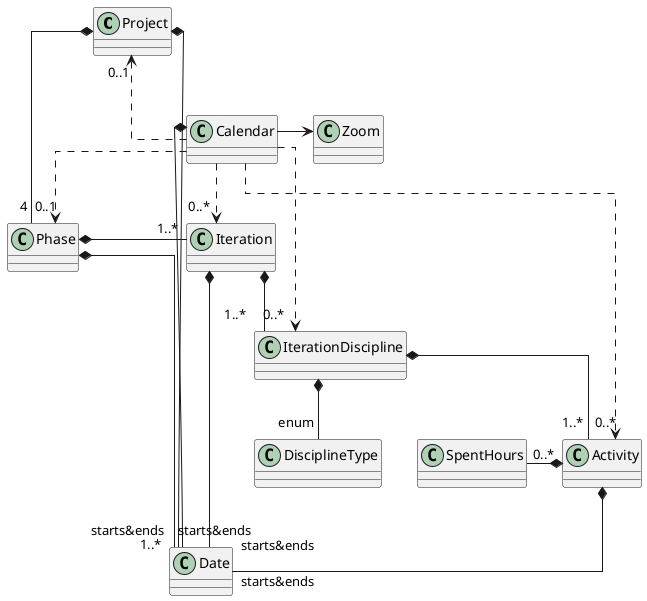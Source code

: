 @startuml
top to bottom direction
skinparam Linetype ortho
'Una disciplina tiene la misma fecha inicio final, que la iteracion
'a la que pertenece, y es un conjunto de actividades dedicadas a esa
'disciplina
'Cada fase finaliza con un hito. Cada hito se determina por la disponibilidad de un
'conjunto de artefactos, es decir un conjunto de modelos o documentos que han sido
'desarrollados hasta alcanzar un estado predefinido.
'Milestone relacionado con los artefactos que se entregan


Class Project
Class Phase
Class Iteration
Class DisciplineType
'TODO No crearía objetos de zoom ni calentario porque creo que son
'mas bien objetos de vista del proyecto
Class Calendar
Class Date
'Igual con las horas gastadas. Creo que mas bien saldrían del
'tiempo que cada recurso ha trabajado en una determinada actividad
'De ahí saldría el tiempo por actividad y por disciplina, por tanto
'yo los veo también como vistas
Class SpentHours

Project *-- "4" Phase
Phase *- "1..*" Iteration
Iteration *-- "1..*" IterationDiscipline
IterationDiscipline *-- "enum" DisciplineType
IterationDiscipline *-- "1..*" Activity
Activity *-left- "0..*" SpentHours

Calendar -right-> Zoom
Calendar *-- "1..*" Date
Calendar .up.> "0..1" Project
Calendar ..> "0..1" Phase
Calendar ..> "0..*" Iteration
Calendar ..> "0..*" IterationDiscipline
Calendar ..> "0..*" Activity

Project *-- "starts&ends" Date
Phase *-- "starts&ends" Date
Iteration *-- "starts&ends" Date
Activity *-- "starts&ends" Date

'TODO: en el diagrama de Marcos, existen las clases Hito, Incremento y Software
'que aquí no estan reflejados... que conceptos son estos???

'TODO: todos los "starts&ends" Date no deberian ser una clase auxiliar "IntervaloFechas" o algo así

@enduml
